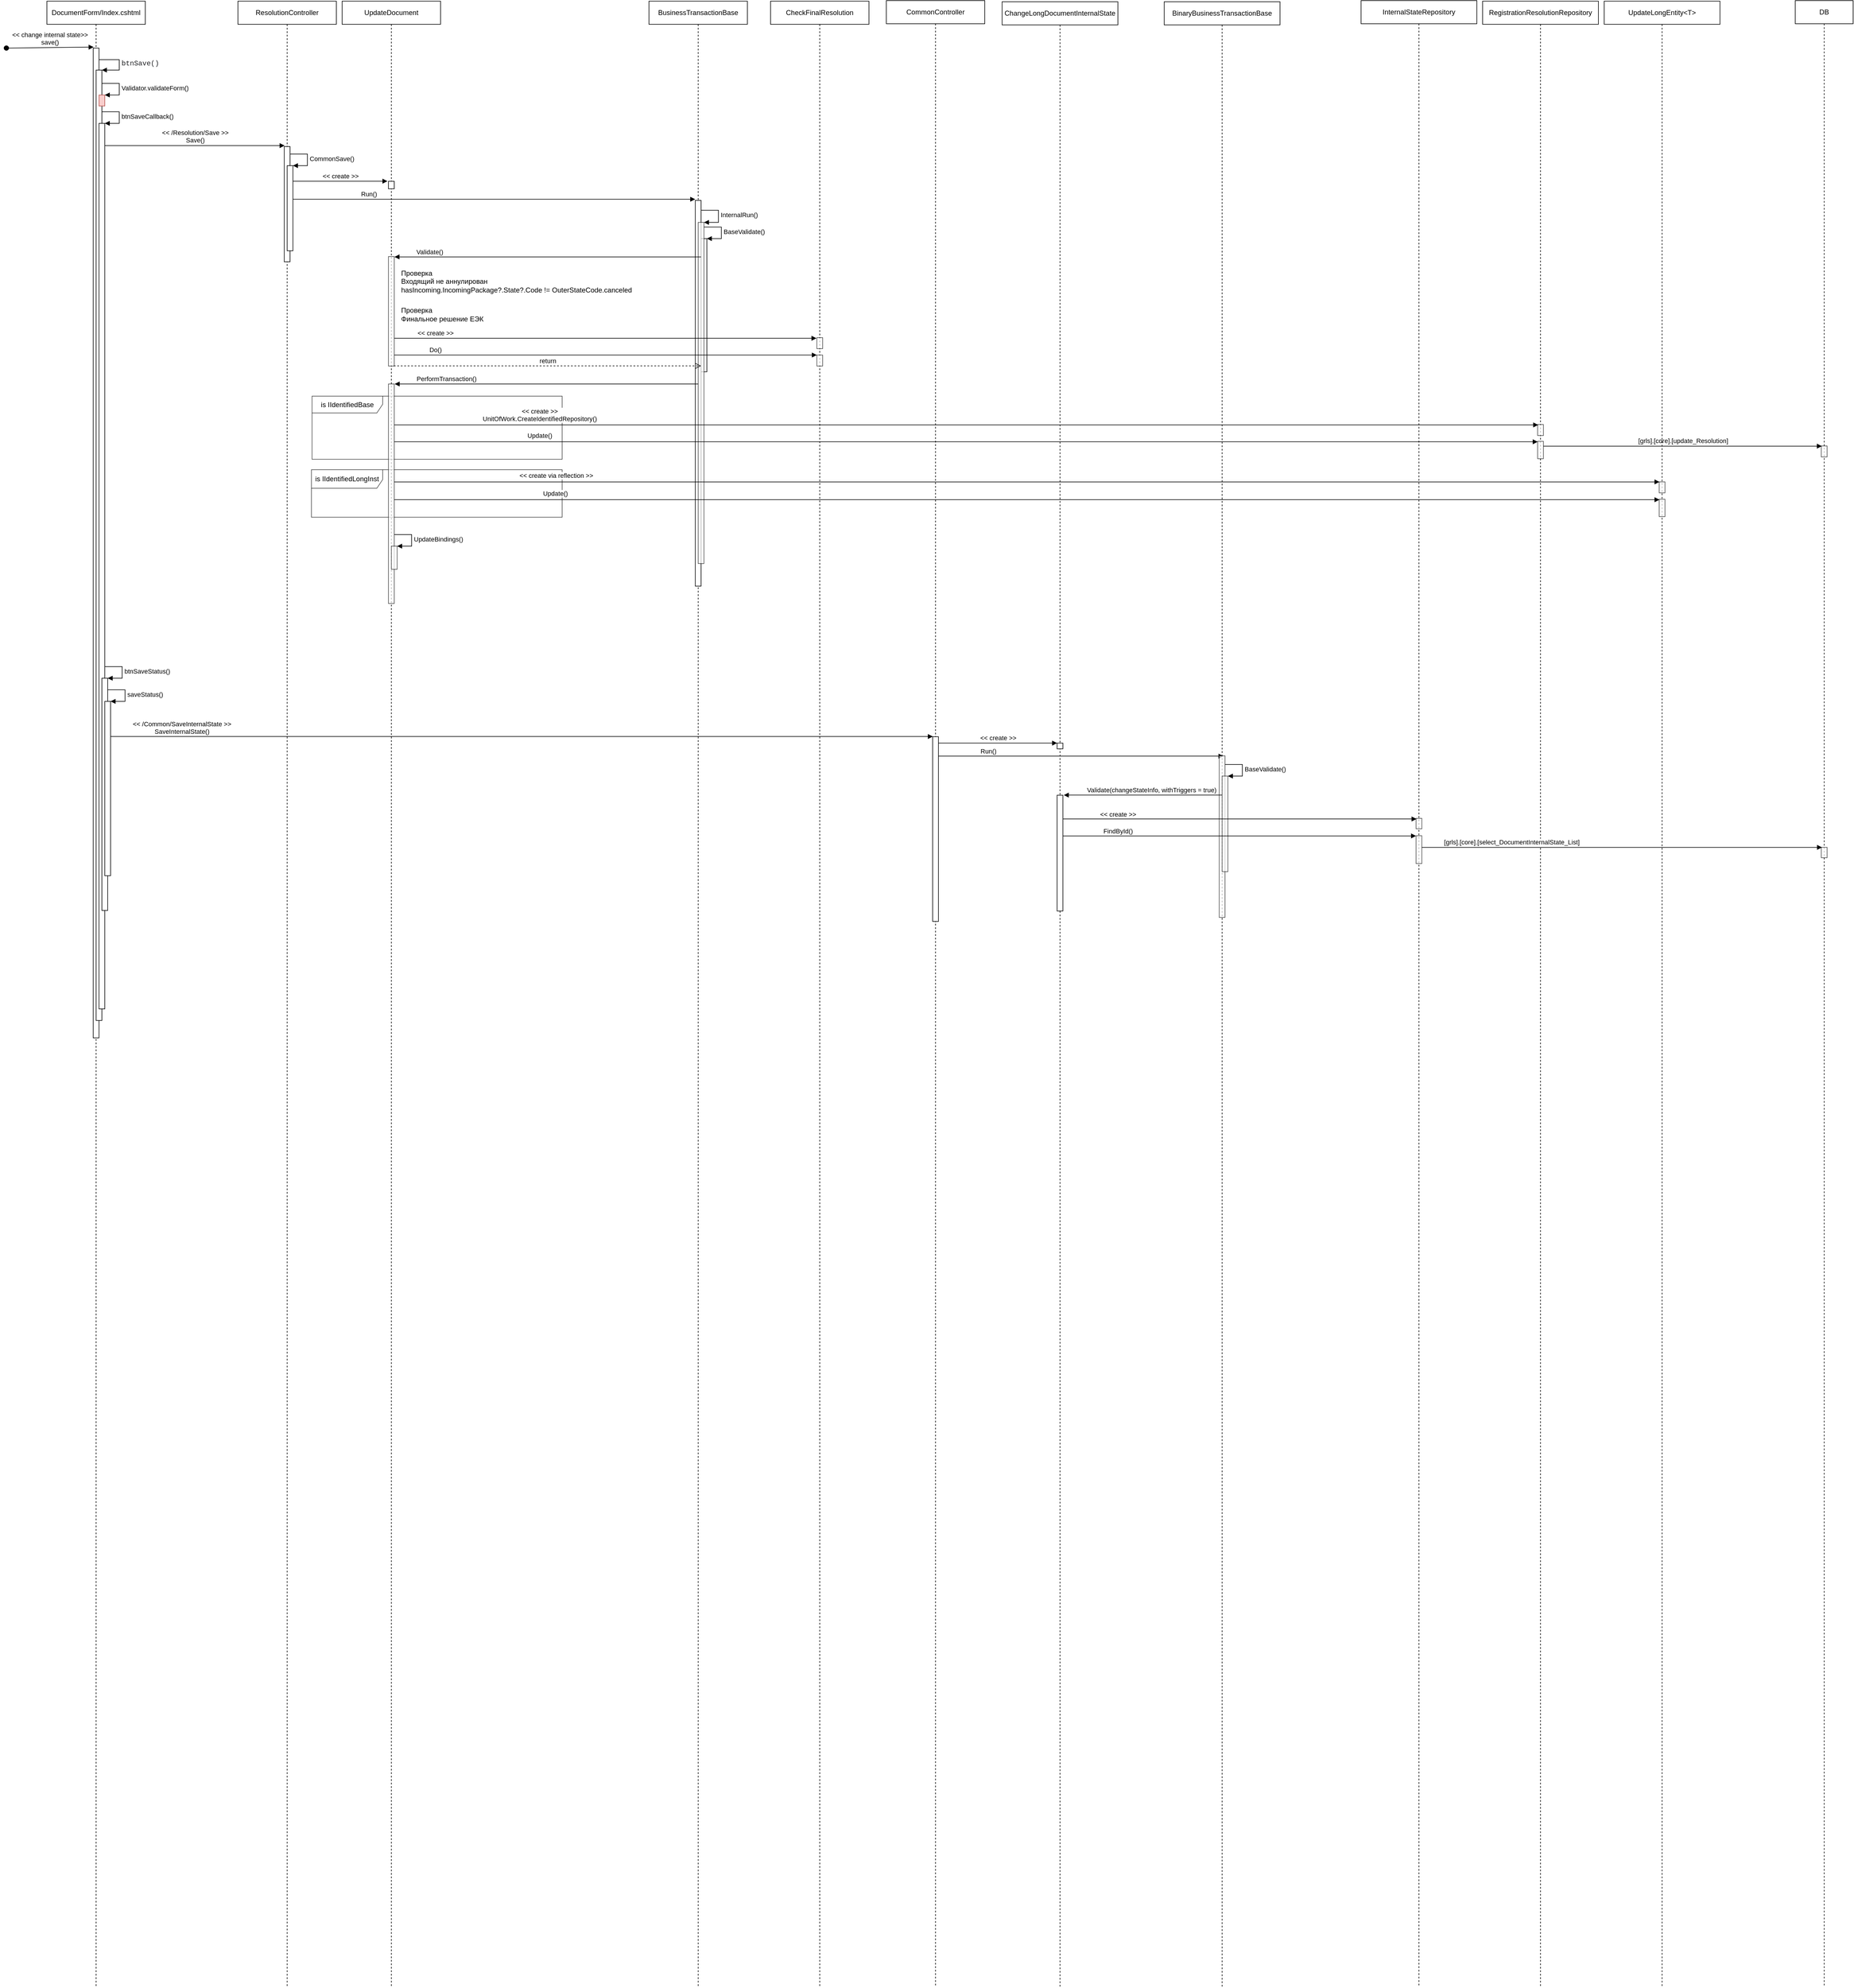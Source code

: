 <mxfile version="20.5.3" type="github">
  <diagram id="iafy8vLnpcnuuy3_OvVW" name="Страница 1">
    <mxGraphModel dx="862" dy="554" grid="1" gridSize="10" guides="1" tooltips="1" connect="1" arrows="1" fold="1" page="1" pageScale="1" pageWidth="827" pageHeight="1169" math="0" shadow="0">
      <root>
        <mxCell id="0" />
        <mxCell id="1" parent="0" />
        <mxCell id="J9ldG81cEZ1e4UeyS67y-57" value="is&amp;nbsp;IIdentifiedLongInst" style="shape=umlFrame;whiteSpace=wrap;html=1;opacity=70;width=123;height=32;" vertex="1" parent="1">
          <mxGeometry x="567" y="848" width="433" height="82" as="geometry" />
        </mxCell>
        <mxCell id="J9ldG81cEZ1e4UeyS67y-56" value="is&amp;nbsp;IIdentifiedBase" style="shape=umlFrame;whiteSpace=wrap;html=1;opacity=70;width=122;height=29;" vertex="1" parent="1">
          <mxGeometry x="568" y="721" width="432" height="109" as="geometry" />
        </mxCell>
        <mxCell id="J9ldG81cEZ1e4UeyS67y-7" value="DocumentForm/Index.cshtml" style="shape=umlLifeline;perimeter=lifelinePerimeter;whiteSpace=wrap;html=1;container=1;collapsible=0;recursiveResize=0;outlineConnect=0;" vertex="1" parent="1">
          <mxGeometry x="110" y="39" width="170" height="3429" as="geometry" />
        </mxCell>
        <mxCell id="J9ldG81cEZ1e4UeyS67y-11" value="" style="html=1;points=[];perimeter=orthogonalPerimeter;" vertex="1" parent="J9ldG81cEZ1e4UeyS67y-7">
          <mxGeometry x="80" y="81" width="10" height="1709" as="geometry" />
        </mxCell>
        <mxCell id="J9ldG81cEZ1e4UeyS67y-14" value="" style="html=1;points=[];perimeter=orthogonalPerimeter;" vertex="1" parent="J9ldG81cEZ1e4UeyS67y-7">
          <mxGeometry x="85" y="119" width="10" height="1641" as="geometry" />
        </mxCell>
        <mxCell id="J9ldG81cEZ1e4UeyS67y-15" value="&lt;span style=&quot;color: rgb(32, 33, 36); font-family: consolas, &amp;quot;lucida console&amp;quot;, &amp;quot;courier new&amp;quot;, monospace; font-size: 12px;&quot;&gt;btnSave()&lt;/span&gt;" style="edgeStyle=orthogonalEdgeStyle;html=1;align=left;spacingLeft=2;endArrow=block;rounded=0;entryX=1;entryY=0;" edge="1" target="J9ldG81cEZ1e4UeyS67y-14" parent="J9ldG81cEZ1e4UeyS67y-7" source="J9ldG81cEZ1e4UeyS67y-11">
          <mxGeometry relative="1" as="geometry">
            <mxPoint x="95" y="101" as="sourcePoint" />
            <Array as="points">
              <mxPoint x="125" y="101" />
              <mxPoint x="125" y="119" />
            </Array>
          </mxGeometry>
        </mxCell>
        <mxCell id="J9ldG81cEZ1e4UeyS67y-19" value="" style="html=1;points=[];perimeter=orthogonalPerimeter;" vertex="1" parent="J9ldG81cEZ1e4UeyS67y-7">
          <mxGeometry x="90" y="211" width="10" height="1529" as="geometry" />
        </mxCell>
        <mxCell id="J9ldG81cEZ1e4UeyS67y-20" value="btnSaveCallback()" style="edgeStyle=orthogonalEdgeStyle;html=1;align=left;spacingLeft=2;endArrow=block;rounded=0;entryX=1;entryY=0;" edge="1" target="J9ldG81cEZ1e4UeyS67y-19" parent="J9ldG81cEZ1e4UeyS67y-7" source="J9ldG81cEZ1e4UeyS67y-14">
          <mxGeometry relative="1" as="geometry">
            <mxPoint x="95" y="191" as="sourcePoint" />
            <Array as="points">
              <mxPoint x="125" y="191" />
              <mxPoint x="125" y="211" />
            </Array>
          </mxGeometry>
        </mxCell>
        <mxCell id="J9ldG81cEZ1e4UeyS67y-23" value="" style="html=1;points=[];perimeter=orthogonalPerimeter;" vertex="1" parent="J9ldG81cEZ1e4UeyS67y-7">
          <mxGeometry x="95" y="1169" width="10" height="401" as="geometry" />
        </mxCell>
        <mxCell id="J9ldG81cEZ1e4UeyS67y-24" value="btnSaveStatus()" style="edgeStyle=orthogonalEdgeStyle;html=1;align=left;spacingLeft=2;endArrow=block;rounded=0;entryX=1;entryY=0;" edge="1" target="J9ldG81cEZ1e4UeyS67y-23" parent="J9ldG81cEZ1e4UeyS67y-7">
          <mxGeometry relative="1" as="geometry">
            <mxPoint x="100" y="1149" as="sourcePoint" />
            <Array as="points">
              <mxPoint x="130" y="1149" />
              <mxPoint x="130" y="1169" />
            </Array>
          </mxGeometry>
        </mxCell>
        <mxCell id="J9ldG81cEZ1e4UeyS67y-25" value="" style="html=1;points=[];perimeter=orthogonalPerimeter;" vertex="1" parent="J9ldG81cEZ1e4UeyS67y-7">
          <mxGeometry x="100" y="1209" width="10" height="301" as="geometry" />
        </mxCell>
        <mxCell id="J9ldG81cEZ1e4UeyS67y-26" value="saveStatus()" style="edgeStyle=orthogonalEdgeStyle;html=1;align=left;spacingLeft=2;endArrow=block;rounded=0;entryX=1;entryY=0;" edge="1" target="J9ldG81cEZ1e4UeyS67y-25" parent="J9ldG81cEZ1e4UeyS67y-7" source="J9ldG81cEZ1e4UeyS67y-23">
          <mxGeometry relative="1" as="geometry">
            <mxPoint x="105" y="1189" as="sourcePoint" />
            <Array as="points">
              <mxPoint x="135" y="1189" />
              <mxPoint x="135" y="1209" />
            </Array>
          </mxGeometry>
        </mxCell>
        <mxCell id="J9ldG81cEZ1e4UeyS67y-8" value="&amp;lt;&amp;lt; change internal state&amp;gt;&amp;gt;&lt;br&gt;save()" style="html=1;verticalAlign=bottom;startArrow=oval;startFill=1;endArrow=block;startSize=8;rounded=0;entryX=0.07;entryY=-0.001;entryDx=0;entryDy=0;entryPerimeter=0;" edge="1" parent="1" target="J9ldG81cEZ1e4UeyS67y-11">
          <mxGeometry width="60" relative="1" as="geometry">
            <mxPoint x="40" y="120" as="sourcePoint" />
            <mxPoint x="190" y="120" as="targetPoint" />
          </mxGeometry>
        </mxCell>
        <mxCell id="J9ldG81cEZ1e4UeyS67y-9" value="ResolutionController" style="shape=umlLifeline;perimeter=lifelinePerimeter;whiteSpace=wrap;html=1;container=1;collapsible=0;recursiveResize=0;outlineConnect=0;" vertex="1" parent="1">
          <mxGeometry x="440" y="39" width="170" height="3429" as="geometry" />
        </mxCell>
        <mxCell id="J9ldG81cEZ1e4UeyS67y-12" value="" style="html=1;points=[];perimeter=orthogonalPerimeter;" vertex="1" parent="J9ldG81cEZ1e4UeyS67y-9">
          <mxGeometry x="80" y="251" width="10" height="199" as="geometry" />
        </mxCell>
        <mxCell id="J9ldG81cEZ1e4UeyS67y-10" value="CommonController" style="shape=umlLifeline;perimeter=lifelinePerimeter;whiteSpace=wrap;html=1;container=1;collapsible=0;recursiveResize=0;outlineConnect=0;" vertex="1" parent="1">
          <mxGeometry x="1560" y="38" width="170" height="3429" as="geometry" />
        </mxCell>
        <mxCell id="J9ldG81cEZ1e4UeyS67y-21" value="" style="html=1;points=[];perimeter=orthogonalPerimeter;" vertex="1" parent="J9ldG81cEZ1e4UeyS67y-10">
          <mxGeometry x="80" y="1271" width="10" height="319" as="geometry" />
        </mxCell>
        <mxCell id="J9ldG81cEZ1e4UeyS67y-13" value="&amp;lt;&amp;lt; /Resolution/Save &amp;gt;&amp;gt;&lt;br&gt;Save()" style="html=1;verticalAlign=bottom;endArrow=block;rounded=0;entryX=0.056;entryY=-0.008;entryDx=0;entryDy=0;entryPerimeter=0;" edge="1" parent="1" source="J9ldG81cEZ1e4UeyS67y-19" target="J9ldG81cEZ1e4UeyS67y-12">
          <mxGeometry width="80" relative="1" as="geometry">
            <mxPoint x="300" y="160" as="sourcePoint" />
            <mxPoint x="380" y="160" as="targetPoint" />
          </mxGeometry>
        </mxCell>
        <mxCell id="J9ldG81cEZ1e4UeyS67y-17" value="" style="html=1;points=[];perimeter=orthogonalPerimeter;fillColor=#f8cecc;strokeColor=#b85450;" vertex="1" parent="1">
          <mxGeometry x="200" y="201" width="10" height="19" as="geometry" />
        </mxCell>
        <mxCell id="J9ldG81cEZ1e4UeyS67y-18" value="Validator.validateForm()" style="edgeStyle=orthogonalEdgeStyle;html=1;align=left;spacingLeft=2;endArrow=block;rounded=0;entryX=1;entryY=0;" edge="1" target="J9ldG81cEZ1e4UeyS67y-17" parent="1" source="J9ldG81cEZ1e4UeyS67y-14">
          <mxGeometry relative="1" as="geometry">
            <mxPoint x="205" y="181" as="sourcePoint" />
            <Array as="points">
              <mxPoint x="235" y="181" />
              <mxPoint x="235" y="201" />
            </Array>
          </mxGeometry>
        </mxCell>
        <mxCell id="J9ldG81cEZ1e4UeyS67y-22" value="&amp;lt;&amp;lt; /Common/SaveInternalState &amp;gt;&amp;gt;&lt;br&gt;SaveInternalState()" style="html=1;verticalAlign=bottom;endArrow=block;rounded=0;entryX=0.035;entryY=-0.001;entryDx=0;entryDy=0;entryPerimeter=0;" edge="1" parent="1" source="J9ldG81cEZ1e4UeyS67y-25" target="J9ldG81cEZ1e4UeyS67y-21">
          <mxGeometry x="-0.827" width="80" relative="1" as="geometry">
            <mxPoint x="220" y="1126.68" as="sourcePoint" />
            <mxPoint x="1719.4" y="1308" as="targetPoint" />
            <mxPoint as="offset" />
          </mxGeometry>
        </mxCell>
        <mxCell id="J9ldG81cEZ1e4UeyS67y-27" value="" style="html=1;points=[];perimeter=orthogonalPerimeter;" vertex="1" parent="1">
          <mxGeometry x="525" y="323" width="10" height="147" as="geometry" />
        </mxCell>
        <mxCell id="J9ldG81cEZ1e4UeyS67y-28" value="CommonSave()" style="edgeStyle=orthogonalEdgeStyle;html=1;align=left;spacingLeft=2;endArrow=block;rounded=0;entryX=1;entryY=0;" edge="1" target="J9ldG81cEZ1e4UeyS67y-27" parent="1" source="J9ldG81cEZ1e4UeyS67y-12">
          <mxGeometry relative="1" as="geometry">
            <mxPoint x="530" y="303" as="sourcePoint" />
            <Array as="points">
              <mxPoint x="560" y="303" />
              <mxPoint x="560" y="323" />
            </Array>
          </mxGeometry>
        </mxCell>
        <mxCell id="J9ldG81cEZ1e4UeyS67y-29" value="UpdateDocument" style="shape=umlLifeline;perimeter=lifelinePerimeter;whiteSpace=wrap;html=1;container=1;collapsible=0;recursiveResize=0;outlineConnect=0;movable=0;resizable=0;" vertex="1" parent="1">
          <mxGeometry x="620" y="39" width="170" height="3429" as="geometry" />
        </mxCell>
        <mxCell id="J9ldG81cEZ1e4UeyS67y-30" value="" style="html=1;points=[];perimeter=orthogonalPerimeter;" vertex="1" parent="J9ldG81cEZ1e4UeyS67y-29">
          <mxGeometry x="80" y="311" width="10" height="13" as="geometry" />
        </mxCell>
        <mxCell id="J9ldG81cEZ1e4UeyS67y-42" value="" style="html=1;points=[];perimeter=orthogonalPerimeter;opacity=70;" vertex="1" parent="J9ldG81cEZ1e4UeyS67y-29">
          <mxGeometry x="80" y="441" width="10" height="189" as="geometry" />
        </mxCell>
        <mxCell id="J9ldG81cEZ1e4UeyS67y-52" value="" style="html=1;points=[];perimeter=orthogonalPerimeter;opacity=70;" vertex="1" parent="J9ldG81cEZ1e4UeyS67y-29">
          <mxGeometry x="80" y="661" width="10" height="379" as="geometry" />
        </mxCell>
        <mxCell id="J9ldG81cEZ1e4UeyS67y-31" value="&amp;lt;&amp;lt; create &amp;gt;&amp;gt;" style="html=1;verticalAlign=bottom;endArrow=block;rounded=0;entryX=-0.176;entryY=-0.013;entryDx=0;entryDy=0;entryPerimeter=0;" edge="1" parent="1" source="J9ldG81cEZ1e4UeyS67y-27" target="J9ldG81cEZ1e4UeyS67y-30">
          <mxGeometry width="80" relative="1" as="geometry">
            <mxPoint x="580" y="420" as="sourcePoint" />
            <mxPoint x="660" y="420" as="targetPoint" />
          </mxGeometry>
        </mxCell>
        <mxCell id="J9ldG81cEZ1e4UeyS67y-32" value="BusinessTransactionBase" style="shape=umlLifeline;perimeter=lifelinePerimeter;whiteSpace=wrap;html=1;container=1;collapsible=0;recursiveResize=0;outlineConnect=0;" vertex="1" parent="1">
          <mxGeometry x="1150" y="39" width="170" height="3429" as="geometry" />
        </mxCell>
        <mxCell id="J9ldG81cEZ1e4UeyS67y-33" value="" style="html=1;points=[];perimeter=orthogonalPerimeter;" vertex="1" parent="J9ldG81cEZ1e4UeyS67y-32">
          <mxGeometry x="80" y="344" width="10" height="666" as="geometry" />
        </mxCell>
        <mxCell id="J9ldG81cEZ1e4UeyS67y-39" value="" style="html=1;points=[];perimeter=orthogonalPerimeter;" vertex="1" parent="J9ldG81cEZ1e4UeyS67y-32">
          <mxGeometry x="90" y="410" width="10" height="230" as="geometry" />
        </mxCell>
        <mxCell id="J9ldG81cEZ1e4UeyS67y-34" value="Run()" style="html=1;verticalAlign=bottom;endArrow=block;rounded=0;entryX=-0.012;entryY=-0.003;entryDx=0;entryDy=0;entryPerimeter=0;" edge="1" parent="1" source="J9ldG81cEZ1e4UeyS67y-27" target="J9ldG81cEZ1e4UeyS67y-33">
          <mxGeometry x="-0.623" width="80" relative="1" as="geometry">
            <mxPoint x="760" y="370" as="sourcePoint" />
            <mxPoint x="840" y="370" as="targetPoint" />
            <mxPoint as="offset" />
          </mxGeometry>
        </mxCell>
        <mxCell id="J9ldG81cEZ1e4UeyS67y-35" value="" style="html=1;points=[];perimeter=orthogonalPerimeter;opacity=70;" vertex="1" parent="1">
          <mxGeometry x="1235" y="421" width="10" height="589" as="geometry" />
        </mxCell>
        <mxCell id="J9ldG81cEZ1e4UeyS67y-36" value="InternalRun()" style="edgeStyle=orthogonalEdgeStyle;html=1;align=left;spacingLeft=2;endArrow=block;rounded=0;entryX=1;entryY=0;" edge="1" target="J9ldG81cEZ1e4UeyS67y-35" parent="1" source="J9ldG81cEZ1e4UeyS67y-33">
          <mxGeometry relative="1" as="geometry">
            <mxPoint x="1240" y="400" as="sourcePoint" />
            <Array as="points">
              <mxPoint x="1270" y="400" />
              <mxPoint x="1270" y="421" />
            </Array>
          </mxGeometry>
        </mxCell>
        <mxCell id="J9ldG81cEZ1e4UeyS67y-40" value="BaseValidate()" style="edgeStyle=orthogonalEdgeStyle;html=1;align=left;spacingLeft=2;endArrow=block;rounded=0;entryX=1;entryY=0;" edge="1" target="J9ldG81cEZ1e4UeyS67y-39" parent="1" source="J9ldG81cEZ1e4UeyS67y-35">
          <mxGeometry relative="1" as="geometry">
            <mxPoint x="1245" y="429" as="sourcePoint" />
            <Array as="points">
              <mxPoint x="1275" y="429" />
              <mxPoint x="1275" y="449" />
            </Array>
          </mxGeometry>
        </mxCell>
        <mxCell id="J9ldG81cEZ1e4UeyS67y-41" value="Validate()" style="html=1;verticalAlign=bottom;endArrow=block;rounded=0;entryX=1.043;entryY=0.003;entryDx=0;entryDy=0;entryPerimeter=0;" edge="1" parent="1" source="J9ldG81cEZ1e4UeyS67y-39" target="J9ldG81cEZ1e4UeyS67y-42">
          <mxGeometry x="0.774" width="80" relative="1" as="geometry">
            <mxPoint x="730" y="500" as="sourcePoint" />
            <mxPoint x="810" y="500" as="targetPoint" />
            <mxPoint as="offset" />
          </mxGeometry>
        </mxCell>
        <mxCell id="J9ldG81cEZ1e4UeyS67y-43" value="Проверка&lt;br&gt;Входящий не аннулирован&lt;br&gt;hasIncoming.IncomingPackage?.State?.Code != OuterStateCode.canceled" style="text;html=1;align=left;verticalAlign=middle;resizable=0;points=[];autosize=1;strokeColor=none;fillColor=none;opacity=70;" vertex="1" parent="1">
          <mxGeometry x="720" y="493" width="420" height="60" as="geometry" />
        </mxCell>
        <mxCell id="J9ldG81cEZ1e4UeyS67y-44" value="Проверка&lt;br&gt;Финальное решение ЕЭК" style="text;html=1;align=left;verticalAlign=middle;resizable=0;points=[];autosize=1;strokeColor=none;fillColor=none;" vertex="1" parent="1">
          <mxGeometry x="720" y="560" width="170" height="40" as="geometry" />
        </mxCell>
        <mxCell id="J9ldG81cEZ1e4UeyS67y-45" value="CheckFinalResolution" style="shape=umlLifeline;perimeter=lifelinePerimeter;whiteSpace=wrap;html=1;container=1;collapsible=0;recursiveResize=0;outlineConnect=0;" vertex="1" parent="1">
          <mxGeometry x="1360" y="39" width="170" height="3429" as="geometry" />
        </mxCell>
        <mxCell id="J9ldG81cEZ1e4UeyS67y-46" value="" style="html=1;points=[];perimeter=orthogonalPerimeter;opacity=70;" vertex="1" parent="J9ldG81cEZ1e4UeyS67y-45">
          <mxGeometry x="80" y="581" width="10" height="19" as="geometry" />
        </mxCell>
        <mxCell id="J9ldG81cEZ1e4UeyS67y-49" value="" style="html=1;points=[];perimeter=orthogonalPerimeter;opacity=70;" vertex="1" parent="J9ldG81cEZ1e4UeyS67y-45">
          <mxGeometry x="80" y="611" width="10" height="19" as="geometry" />
        </mxCell>
        <mxCell id="J9ldG81cEZ1e4UeyS67y-47" value="&amp;lt;&amp;lt; create &amp;gt;&amp;gt;" style="html=1;verticalAlign=bottom;endArrow=block;rounded=0;entryX=-0.067;entryY=0.053;entryDx=0;entryDy=0;entryPerimeter=0;" edge="1" parent="1" source="J9ldG81cEZ1e4UeyS67y-42" target="J9ldG81cEZ1e4UeyS67y-46">
          <mxGeometry x="-0.807" width="80" relative="1" as="geometry">
            <mxPoint x="1170" y="720" as="sourcePoint" />
            <mxPoint x="1250" y="720" as="targetPoint" />
            <mxPoint as="offset" />
          </mxGeometry>
        </mxCell>
        <mxCell id="J9ldG81cEZ1e4UeyS67y-48" value="Do()" style="html=1;verticalAlign=bottom;endArrow=block;rounded=0;entryX=0;entryY=0;entryDx=0;entryDy=0;entryPerimeter=0;" edge="1" parent="1" source="J9ldG81cEZ1e4UeyS67y-42" target="J9ldG81cEZ1e4UeyS67y-49">
          <mxGeometry x="-0.807" width="80" relative="1" as="geometry">
            <mxPoint x="720" y="630.475" as="sourcePoint" />
            <mxPoint x="1447" y="630.475" as="targetPoint" />
            <mxPoint as="offset" />
          </mxGeometry>
        </mxCell>
        <mxCell id="J9ldG81cEZ1e4UeyS67y-50" value="return" style="html=1;verticalAlign=bottom;endArrow=open;dashed=1;endSize=8;rounded=0;exitX=0.929;exitY=0.999;exitDx=0;exitDy=0;exitPerimeter=0;" edge="1" parent="1" source="J9ldG81cEZ1e4UeyS67y-42" target="J9ldG81cEZ1e4UeyS67y-39">
          <mxGeometry relative="1" as="geometry">
            <mxPoint x="1090" y="590" as="sourcePoint" />
            <mxPoint x="1010" y="590" as="targetPoint" />
          </mxGeometry>
        </mxCell>
        <mxCell id="J9ldG81cEZ1e4UeyS67y-51" value="PerformTransaction()" style="html=1;verticalAlign=bottom;endArrow=block;rounded=0;entryX=1.072;entryY=0;entryDx=0;entryDy=0;entryPerimeter=0;" edge="1" parent="1" source="J9ldG81cEZ1e4UeyS67y-35" target="J9ldG81cEZ1e4UeyS67y-52">
          <mxGeometry x="0.659" width="80" relative="1" as="geometry">
            <mxPoint x="1000" y="770" as="sourcePoint" />
            <mxPoint x="1080" y="770" as="targetPoint" />
            <mxPoint as="offset" />
          </mxGeometry>
        </mxCell>
        <mxCell id="J9ldG81cEZ1e4UeyS67y-53" value="RegistrationResolutionRepository" style="shape=umlLifeline;perimeter=lifelinePerimeter;whiteSpace=wrap;html=1;container=1;collapsible=0;recursiveResize=0;outlineConnect=0;" vertex="1" parent="1">
          <mxGeometry x="2590" y="39" width="200" height="3428" as="geometry" />
        </mxCell>
        <mxCell id="J9ldG81cEZ1e4UeyS67y-55" value="" style="html=1;points=[];perimeter=orthogonalPerimeter;textOpacity=70;opacity=70;" vertex="1" parent="J9ldG81cEZ1e4UeyS67y-53">
          <mxGeometry x="95" y="731" width="10" height="19" as="geometry" />
        </mxCell>
        <mxCell id="J9ldG81cEZ1e4UeyS67y-63" value="" style="html=1;points=[];perimeter=orthogonalPerimeter;textOpacity=70;opacity=70;" vertex="1" parent="J9ldG81cEZ1e4UeyS67y-53">
          <mxGeometry x="95" y="760" width="10" height="30" as="geometry" />
        </mxCell>
        <mxCell id="J9ldG81cEZ1e4UeyS67y-58" value="&amp;lt;&amp;lt; create &amp;gt;&amp;gt;&lt;br&gt;UnitOfWork.CreateIdentifiedRepository()" style="html=1;verticalAlign=bottom;endArrow=block;rounded=0;entryX=0.1;entryY=0.035;entryDx=0;entryDy=0;entryPerimeter=0;" edge="1" parent="1" source="J9ldG81cEZ1e4UeyS67y-52" target="J9ldG81cEZ1e4UeyS67y-55">
          <mxGeometry x="-0.746" y="2" width="80" relative="1" as="geometry">
            <mxPoint x="940" y="780.17" as="sourcePoint" />
            <mxPoint x="1020" y="780.17" as="targetPoint" />
            <mxPoint as="offset" />
          </mxGeometry>
        </mxCell>
        <mxCell id="J9ldG81cEZ1e4UeyS67y-59" value="DB" style="shape=umlLifeline;perimeter=lifelinePerimeter;whiteSpace=wrap;html=1;container=1;collapsible=0;recursiveResize=0;outlineConnect=0;" vertex="1" parent="1">
          <mxGeometry x="3130" y="38" width="100" height="3427" as="geometry" />
        </mxCell>
        <mxCell id="J9ldG81cEZ1e4UeyS67y-60" value="" style="html=1;points=[];perimeter=orthogonalPerimeter;textOpacity=70;opacity=70;" vertex="1" parent="J9ldG81cEZ1e4UeyS67y-59">
          <mxGeometry x="45" y="769" width="10" height="19" as="geometry" />
        </mxCell>
        <mxCell id="J9ldG81cEZ1e4UeyS67y-89" value="" style="html=1;points=[];perimeter=orthogonalPerimeter;opacity=70;" vertex="1" parent="J9ldG81cEZ1e4UeyS67y-59">
          <mxGeometry x="45" y="1462" width="10" height="18" as="geometry" />
        </mxCell>
        <mxCell id="J9ldG81cEZ1e4UeyS67y-61" value="[grls].[core].[update_Resolution]" style="html=1;verticalAlign=bottom;endArrow=block;rounded=0;entryX=0.1;entryY=0.018;entryDx=0;entryDy=0;entryPerimeter=0;" edge="1" parent="1" source="J9ldG81cEZ1e4UeyS67y-63" target="J9ldG81cEZ1e4UeyS67y-60">
          <mxGeometry width="80" relative="1" as="geometry">
            <mxPoint x="1720" y="870" as="sourcePoint" />
            <mxPoint x="1800" y="870" as="targetPoint" />
          </mxGeometry>
        </mxCell>
        <mxCell id="J9ldG81cEZ1e4UeyS67y-62" value="Update()" style="html=1;verticalAlign=bottom;endArrow=block;rounded=0;entryX=0.017;entryY=0.026;entryDx=0;entryDy=0;entryPerimeter=0;" edge="1" parent="1" source="J9ldG81cEZ1e4UeyS67y-52" target="J9ldG81cEZ1e4UeyS67y-63">
          <mxGeometry x="-0.746" y="2" width="80" relative="1" as="geometry">
            <mxPoint x="720" y="781.665" as="sourcePoint" />
            <mxPoint x="1666" y="781.665" as="targetPoint" />
            <mxPoint as="offset" />
          </mxGeometry>
        </mxCell>
        <mxCell id="J9ldG81cEZ1e4UeyS67y-64" value="Update()" style="html=1;verticalAlign=bottom;endArrow=block;rounded=0;entryX=0.051;entryY=0.027;entryDx=0;entryDy=0;entryPerimeter=0;" edge="1" parent="1" source="J9ldG81cEZ1e4UeyS67y-52" target="J9ldG81cEZ1e4UeyS67y-67">
          <mxGeometry x="-0.746" y="2" width="80" relative="1" as="geometry">
            <mxPoint x="720" y="810.78" as="sourcePoint" />
            <mxPoint x="1665.17" y="810.78" as="targetPoint" />
            <mxPoint as="offset" />
          </mxGeometry>
        </mxCell>
        <mxCell id="J9ldG81cEZ1e4UeyS67y-65" value="UpdateLongEntity&amp;lt;T&amp;gt;" style="shape=umlLifeline;perimeter=lifelinePerimeter;whiteSpace=wrap;html=1;container=1;collapsible=0;recursiveResize=0;outlineConnect=0;" vertex="1" parent="1">
          <mxGeometry x="2800" y="39" width="200" height="3428" as="geometry" />
        </mxCell>
        <mxCell id="J9ldG81cEZ1e4UeyS67y-66" value="" style="html=1;points=[];perimeter=orthogonalPerimeter;textOpacity=70;opacity=70;" vertex="1" parent="J9ldG81cEZ1e4UeyS67y-65">
          <mxGeometry x="95" y="830" width="10" height="19" as="geometry" />
        </mxCell>
        <mxCell id="J9ldG81cEZ1e4UeyS67y-67" value="" style="html=1;points=[];perimeter=orthogonalPerimeter;textOpacity=70;opacity=70;" vertex="1" parent="J9ldG81cEZ1e4UeyS67y-65">
          <mxGeometry x="95" y="860" width="10" height="30" as="geometry" />
        </mxCell>
        <mxCell id="J9ldG81cEZ1e4UeyS67y-68" value="&amp;nbsp;&amp;lt;&amp;lt; create via reflection &amp;gt;&amp;gt;" style="html=1;verticalAlign=bottom;endArrow=block;rounded=0;entryX=0.051;entryY=0.006;entryDx=0;entryDy=0;entryPerimeter=0;" edge="1" parent="1" source="J9ldG81cEZ1e4UeyS67y-52" target="J9ldG81cEZ1e4UeyS67y-66">
          <mxGeometry x="-0.746" y="2" width="80" relative="1" as="geometry">
            <mxPoint x="720" y="781.665" as="sourcePoint" />
            <mxPoint x="1946.0" y="781.665" as="targetPoint" />
            <mxPoint as="offset" />
          </mxGeometry>
        </mxCell>
        <mxCell id="J9ldG81cEZ1e4UeyS67y-69" value="" style="html=1;points=[];perimeter=orthogonalPerimeter;opacity=70;" vertex="1" parent="1">
          <mxGeometry x="705" y="980" width="10" height="40" as="geometry" />
        </mxCell>
        <mxCell id="J9ldG81cEZ1e4UeyS67y-70" value="UpdateBindings()" style="edgeStyle=orthogonalEdgeStyle;html=1;align=left;spacingLeft=2;endArrow=block;rounded=0;entryX=1;entryY=0;" edge="1" target="J9ldG81cEZ1e4UeyS67y-69" parent="1" source="J9ldG81cEZ1e4UeyS67y-52">
          <mxGeometry relative="1" as="geometry">
            <mxPoint x="710" y="960" as="sourcePoint" />
            <Array as="points">
              <mxPoint x="740" y="960" />
              <mxPoint x="740" y="980" />
            </Array>
          </mxGeometry>
        </mxCell>
        <mxCell id="J9ldG81cEZ1e4UeyS67y-71" value="ChangeLongDocumentInternalState" style="shape=umlLifeline;perimeter=lifelinePerimeter;whiteSpace=wrap;html=1;container=1;collapsible=0;recursiveResize=0;outlineConnect=0;" vertex="1" parent="1">
          <mxGeometry x="1760" y="40" width="200" height="3427" as="geometry" />
        </mxCell>
        <mxCell id="J9ldG81cEZ1e4UeyS67y-72" value="" style="html=1;points=[];perimeter=orthogonalPerimeter;" vertex="1" parent="J9ldG81cEZ1e4UeyS67y-71">
          <mxGeometry x="95" y="1280" width="10" height="10" as="geometry" />
        </mxCell>
        <mxCell id="J9ldG81cEZ1e4UeyS67y-74" value="" style="html=1;points=[];perimeter=orthogonalPerimeter;" vertex="1" parent="J9ldG81cEZ1e4UeyS67y-71">
          <mxGeometry x="95" y="1370" width="10" height="200" as="geometry" />
        </mxCell>
        <mxCell id="J9ldG81cEZ1e4UeyS67y-73" value="&amp;lt;&amp;lt; create &amp;gt;&amp;gt;" style="html=1;verticalAlign=bottom;endArrow=block;rounded=0;entryX=0.002;entryY=0.002;entryDx=0;entryDy=0;entryPerimeter=0;" edge="1" parent="1" source="J9ldG81cEZ1e4UeyS67y-21" target="J9ldG81cEZ1e4UeyS67y-72">
          <mxGeometry width="80" relative="1" as="geometry">
            <mxPoint x="1610" y="1370" as="sourcePoint" />
            <mxPoint x="1690" y="1370" as="targetPoint" />
          </mxGeometry>
        </mxCell>
        <mxCell id="J9ldG81cEZ1e4UeyS67y-75" value="Run()" style="html=1;verticalAlign=bottom;endArrow=block;rounded=0;entryX=0.739;entryY=0.002;entryDx=0;entryDy=0;entryPerimeter=0;" edge="1" parent="1" target="J9ldG81cEZ1e4UeyS67y-78" source="J9ldG81cEZ1e4UeyS67y-21">
          <mxGeometry x="-0.652" width="80" relative="1" as="geometry">
            <mxPoint x="1650" y="1350.02" as="sourcePoint" />
            <mxPoint x="1690" y="1400" as="targetPoint" />
            <mxPoint as="offset" />
          </mxGeometry>
        </mxCell>
        <mxCell id="J9ldG81cEZ1e4UeyS67y-82" value="BinaryBusinessTransactionBase" style="shape=umlLifeline;perimeter=lifelinePerimeter;whiteSpace=wrap;html=1;container=1;collapsible=0;recursiveResize=0;outlineConnect=0;" vertex="1" parent="1">
          <mxGeometry x="2040" y="40" width="200" height="3427" as="geometry" />
        </mxCell>
        <mxCell id="J9ldG81cEZ1e4UeyS67y-78" value="" style="html=1;points=[];perimeter=orthogonalPerimeter;opacity=70;" vertex="1" parent="1">
          <mxGeometry x="2135" y="1342" width="10" height="279" as="geometry" />
        </mxCell>
        <mxCell id="J9ldG81cEZ1e4UeyS67y-79" value="" style="html=1;points=[];perimeter=orthogonalPerimeter;opacity=70;" vertex="1" parent="1">
          <mxGeometry x="2140" y="1377" width="10" height="165" as="geometry" />
        </mxCell>
        <mxCell id="J9ldG81cEZ1e4UeyS67y-80" value="BaseValidate()" style="edgeStyle=orthogonalEdgeStyle;html=1;align=left;spacingLeft=2;endArrow=block;rounded=0;entryX=1;entryY=0;" edge="1" target="J9ldG81cEZ1e4UeyS67y-79" parent="1" source="J9ldG81cEZ1e4UeyS67y-78">
          <mxGeometry relative="1" as="geometry">
            <mxPoint x="2145" y="1357" as="sourcePoint" />
            <Array as="points">
              <mxPoint x="2175" y="1357" />
              <mxPoint x="2175" y="1377" />
            </Array>
          </mxGeometry>
        </mxCell>
        <mxCell id="J9ldG81cEZ1e4UeyS67y-81" value="Validate(changeStateInfo, withTriggers = true)" style="html=1;verticalAlign=bottom;endArrow=block;rounded=0;entryX=1.155;entryY=-0.001;entryDx=0;entryDy=0;entryPerimeter=0;" edge="1" parent="1" source="J9ldG81cEZ1e4UeyS67y-79" target="J9ldG81cEZ1e4UeyS67y-74">
          <mxGeometry x="-0.106" width="80" relative="1" as="geometry">
            <mxPoint x="1440" y="1290" as="sourcePoint" />
            <mxPoint x="1520" y="1290" as="targetPoint" />
            <mxPoint as="offset" />
          </mxGeometry>
        </mxCell>
        <mxCell id="J9ldG81cEZ1e4UeyS67y-85" value="InternalStateRepository" style="shape=umlLifeline;perimeter=lifelinePerimeter;whiteSpace=wrap;html=1;container=1;collapsible=0;recursiveResize=0;outlineConnect=0;" vertex="1" parent="1">
          <mxGeometry x="2380" y="38" width="200" height="3427" as="geometry" />
        </mxCell>
        <mxCell id="J9ldG81cEZ1e4UeyS67y-87" value="" style="html=1;points=[];perimeter=orthogonalPerimeter;opacity=70;" vertex="1" parent="J9ldG81cEZ1e4UeyS67y-85">
          <mxGeometry x="95" y="1442" width="10" height="48" as="geometry" />
        </mxCell>
        <mxCell id="J9ldG81cEZ1e4UeyS67y-90" value="" style="html=1;points=[];perimeter=orthogonalPerimeter;opacity=70;" vertex="1" parent="J9ldG81cEZ1e4UeyS67y-85">
          <mxGeometry x="95" y="1412" width="10" height="18" as="geometry" />
        </mxCell>
        <mxCell id="J9ldG81cEZ1e4UeyS67y-86" value="FindById()" style="html=1;verticalAlign=bottom;endArrow=block;rounded=0;entryX=-0.003;entryY=0.007;entryDx=0;entryDy=0;entryPerimeter=0;" edge="1" parent="1" source="J9ldG81cEZ1e4UeyS67y-74" target="J9ldG81cEZ1e4UeyS67y-87">
          <mxGeometry x="-0.689" y="-1" width="80" relative="1" as="geometry">
            <mxPoint x="2180" y="1410" as="sourcePoint" />
            <mxPoint x="2260" y="1410" as="targetPoint" />
            <mxPoint as="offset" />
          </mxGeometry>
        </mxCell>
        <mxCell id="J9ldG81cEZ1e4UeyS67y-88" value="[grls].[core].[select_DocumentInternalState_List]" style="html=1;verticalAlign=bottom;endArrow=block;rounded=0;entryX=0.128;entryY=0.005;entryDx=0;entryDy=0;entryPerimeter=0;" edge="1" parent="1" source="J9ldG81cEZ1e4UeyS67y-87" target="J9ldG81cEZ1e4UeyS67y-89">
          <mxGeometry x="-0.552" width="80" relative="1" as="geometry">
            <mxPoint x="2470" y="1500" as="sourcePoint" />
            <mxPoint x="2550" y="1500" as="targetPoint" />
            <mxPoint as="offset" />
          </mxGeometry>
        </mxCell>
        <mxCell id="J9ldG81cEZ1e4UeyS67y-91" value="&amp;lt;&amp;lt; create &amp;gt;&amp;gt;" style="html=1;verticalAlign=bottom;endArrow=block;rounded=0;entryX=0.085;entryY=0.056;entryDx=0;entryDy=0;entryPerimeter=0;" edge="1" parent="1" source="J9ldG81cEZ1e4UeyS67y-74" target="J9ldG81cEZ1e4UeyS67y-90">
          <mxGeometry x="-0.689" y="-1" width="80" relative="1" as="geometry">
            <mxPoint x="1875" y="1490.56" as="sourcePoint" />
            <mxPoint x="2484.97" y="1490.56" as="targetPoint" />
            <mxPoint as="offset" />
          </mxGeometry>
        </mxCell>
      </root>
    </mxGraphModel>
  </diagram>
</mxfile>
